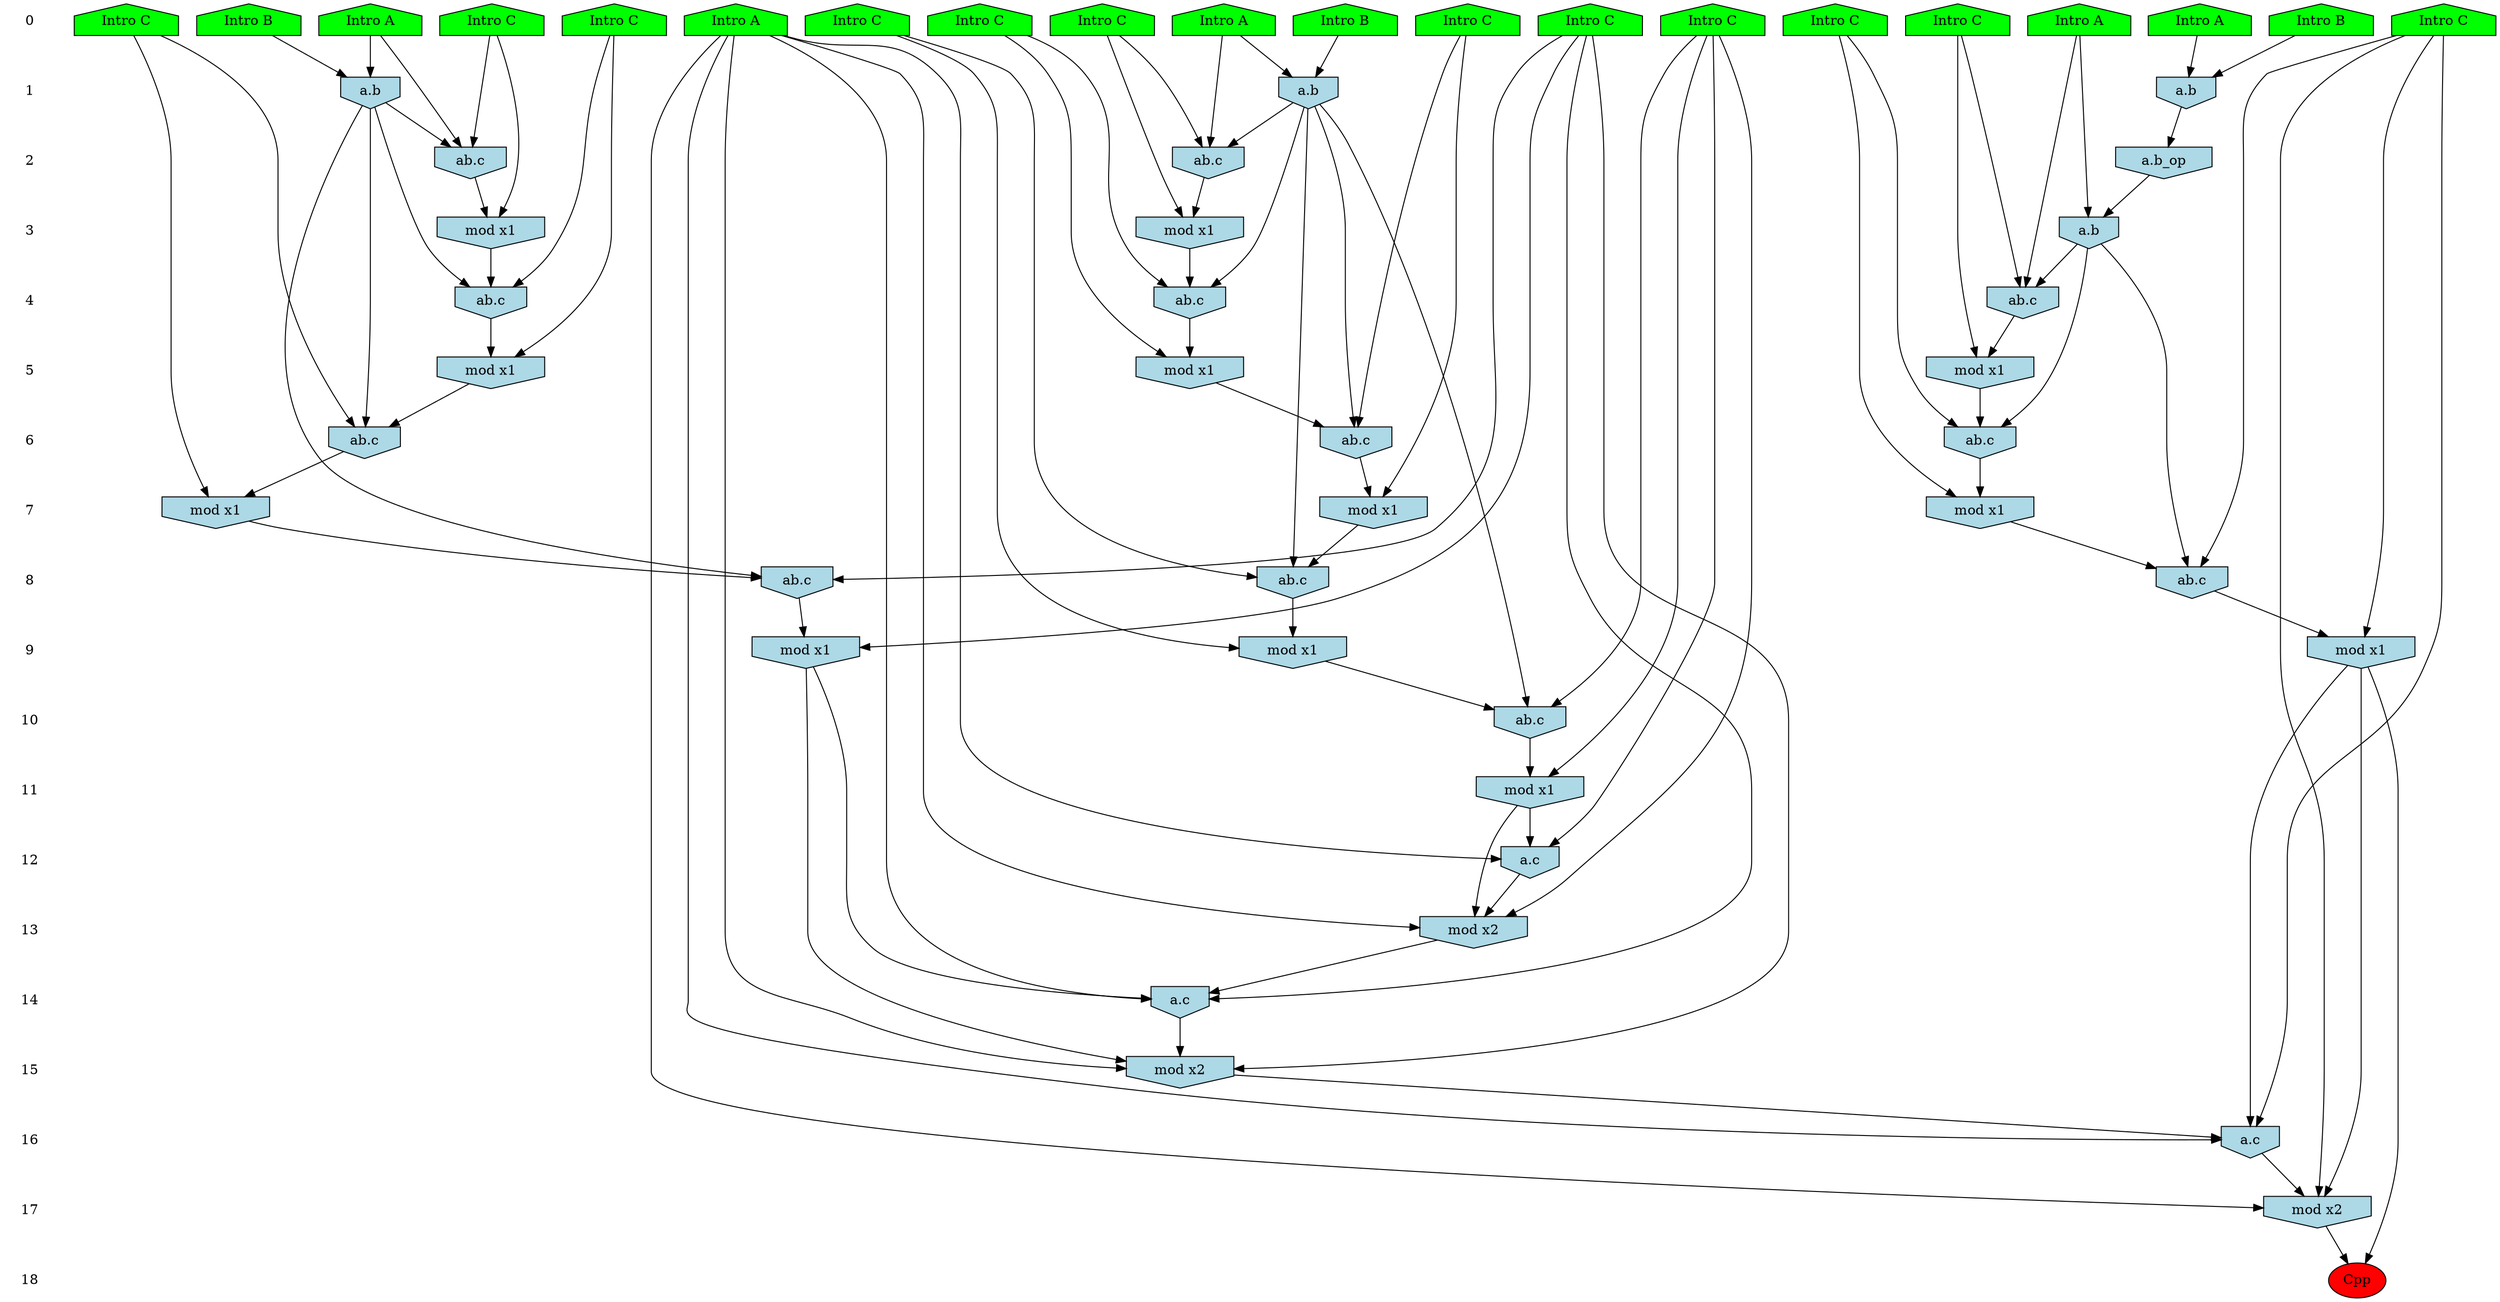 /* Compression of 1 causal flows obtained in average at 1.923433E+01 t.u */
/* Compressed causal flows were: [3511] */
digraph G{
 ranksep=.5 ; 
{ rank = same ; "0" [shape=plaintext] ; node_1 [label ="Intro B", shape=house, style=filled, fillcolor=green] ;
node_2 [label ="Intro A", shape=house, style=filled, fillcolor=green] ;
node_3 [label ="Intro A", shape=house, style=filled, fillcolor=green] ;
node_4 [label ="Intro B", shape=house, style=filled, fillcolor=green] ;
node_5 [label ="Intro A", shape=house, style=filled, fillcolor=green] ;
node_6 [label ="Intro A", shape=house, style=filled, fillcolor=green] ;
node_7 [label ="Intro A", shape=house, style=filled, fillcolor=green] ;
node_8 [label ="Intro B", shape=house, style=filled, fillcolor=green] ;
node_9 [label ="Intro C", shape=house, style=filled, fillcolor=green] ;
node_10 [label ="Intro C", shape=house, style=filled, fillcolor=green] ;
node_11 [label ="Intro C", shape=house, style=filled, fillcolor=green] ;
node_12 [label ="Intro C", shape=house, style=filled, fillcolor=green] ;
node_13 [label ="Intro C", shape=house, style=filled, fillcolor=green] ;
node_14 [label ="Intro C", shape=house, style=filled, fillcolor=green] ;
node_15 [label ="Intro C", shape=house, style=filled, fillcolor=green] ;
node_16 [label ="Intro C", shape=house, style=filled, fillcolor=green] ;
node_17 [label ="Intro C", shape=house, style=filled, fillcolor=green] ;
node_18 [label ="Intro C", shape=house, style=filled, fillcolor=green] ;
node_19 [label ="Intro C", shape=house, style=filled, fillcolor=green] ;
node_20 [label ="Intro C", shape=house, style=filled, fillcolor=green] ;
}
{ rank = same ; "1" [shape=plaintext] ; node_21 [label="a.b", shape=invhouse, style=filled, fillcolor = lightblue] ;
node_23 [label="a.b", shape=invhouse, style=filled, fillcolor = lightblue] ;
node_31 [label="a.b", shape=invhouse, style=filled, fillcolor = lightblue] ;
}
{ rank = same ; "2" [shape=plaintext] ; node_22 [label="ab.c", shape=invhouse, style=filled, fillcolor = lightblue] ;
node_32 [label="a.b_op", shape=invhouse, style=filled, fillcolor = lightblue] ;
node_34 [label="ab.c", shape=invhouse, style=filled, fillcolor = lightblue] ;
}
{ rank = same ; "3" [shape=plaintext] ; node_24 [label="mod x1", shape=invhouse, style=filled, fillcolor = lightblue] ;
node_36 [label="mod x1", shape=invhouse, style=filled, fillcolor = lightblue] ;
node_43 [label="a.b", shape=invhouse, style=filled, fillcolor = lightblue] ;
}
{ rank = same ; "4" [shape=plaintext] ; node_25 [label="ab.c", shape=invhouse, style=filled, fillcolor = lightblue] ;
node_37 [label="ab.c", shape=invhouse, style=filled, fillcolor = lightblue] ;
node_44 [label="ab.c", shape=invhouse, style=filled, fillcolor = lightblue] ;
}
{ rank = same ; "5" [shape=plaintext] ; node_26 [label="mod x1", shape=invhouse, style=filled, fillcolor = lightblue] ;
node_38 [label="mod x1", shape=invhouse, style=filled, fillcolor = lightblue] ;
node_45 [label="mod x1", shape=invhouse, style=filled, fillcolor = lightblue] ;
}
{ rank = same ; "6" [shape=plaintext] ; node_27 [label="ab.c", shape=invhouse, style=filled, fillcolor = lightblue] ;
node_39 [label="ab.c", shape=invhouse, style=filled, fillcolor = lightblue] ;
node_47 [label="ab.c", shape=invhouse, style=filled, fillcolor = lightblue] ;
}
{ rank = same ; "7" [shape=plaintext] ; node_28 [label="mod x1", shape=invhouse, style=filled, fillcolor = lightblue] ;
node_40 [label="mod x1", shape=invhouse, style=filled, fillcolor = lightblue] ;
node_48 [label="mod x1", shape=invhouse, style=filled, fillcolor = lightblue] ;
}
{ rank = same ; "8" [shape=plaintext] ; node_29 [label="ab.c", shape=invhouse, style=filled, fillcolor = lightblue] ;
node_41 [label="ab.c", shape=invhouse, style=filled, fillcolor = lightblue] ;
node_49 [label="ab.c", shape=invhouse, style=filled, fillcolor = lightblue] ;
}
{ rank = same ; "9" [shape=plaintext] ; node_30 [label="mod x1", shape=invhouse, style=filled, fillcolor = lightblue] ;
node_42 [label="mod x1", shape=invhouse, style=filled, fillcolor = lightblue] ;
node_51 [label="mod x1", shape=invhouse, style=filled, fillcolor = lightblue] ;
}
{ rank = same ; "10" [shape=plaintext] ; node_33 [label="ab.c", shape=invhouse, style=filled, fillcolor = lightblue] ;
}
{ rank = same ; "11" [shape=plaintext] ; node_35 [label="mod x1", shape=invhouse, style=filled, fillcolor = lightblue] ;
}
{ rank = same ; "12" [shape=plaintext] ; node_46 [label="a.c", shape=invhouse, style=filled, fillcolor = lightblue] ;
}
{ rank = same ; "13" [shape=plaintext] ; node_50 [label="mod x2", shape=invhouse, style=filled, fillcolor = lightblue] ;
}
{ rank = same ; "14" [shape=plaintext] ; node_52 [label="a.c", shape=invhouse, style=filled, fillcolor = lightblue] ;
}
{ rank = same ; "15" [shape=plaintext] ; node_53 [label="mod x2", shape=invhouse, style=filled, fillcolor = lightblue] ;
}
{ rank = same ; "16" [shape=plaintext] ; node_54 [label="a.c", shape=invhouse, style=filled, fillcolor = lightblue] ;
}
{ rank = same ; "17" [shape=plaintext] ; node_55 [label="mod x2", shape=invhouse, style=filled, fillcolor = lightblue] ;
}
{ rank = same ; "18" [shape=plaintext] ; node_56 [label ="Cpp", style=filled, fillcolor=red] ;
}
"0" -> "1" [style="invis"]; 
"1" -> "2" [style="invis"]; 
"2" -> "3" [style="invis"]; 
"3" -> "4" [style="invis"]; 
"4" -> "5" [style="invis"]; 
"5" -> "6" [style="invis"]; 
"6" -> "7" [style="invis"]; 
"7" -> "8" [style="invis"]; 
"8" -> "9" [style="invis"]; 
"9" -> "10" [style="invis"]; 
"10" -> "11" [style="invis"]; 
"11" -> "12" [style="invis"]; 
"12" -> "13" [style="invis"]; 
"13" -> "14" [style="invis"]; 
"14" -> "15" [style="invis"]; 
"15" -> "16" [style="invis"]; 
"16" -> "17" [style="invis"]; 
"17" -> "18" [style="invis"]; 
node_3 -> node_21
node_4 -> node_21
node_3 -> node_22
node_9 -> node_22
node_21 -> node_22
node_1 -> node_23
node_7 -> node_23
node_9 -> node_24
node_22 -> node_24
node_20 -> node_25
node_21 -> node_25
node_24 -> node_25
node_20 -> node_26
node_25 -> node_26
node_13 -> node_27
node_21 -> node_27
node_26 -> node_27
node_13 -> node_28
node_27 -> node_28
node_15 -> node_29
node_21 -> node_29
node_28 -> node_29
node_15 -> node_30
node_29 -> node_30
node_5 -> node_31
node_8 -> node_31
node_23 -> node_32
node_12 -> node_33
node_21 -> node_33
node_30 -> node_33
node_5 -> node_34
node_16 -> node_34
node_31 -> node_34
node_12 -> node_35
node_33 -> node_35
node_16 -> node_36
node_34 -> node_36
node_19 -> node_37
node_31 -> node_37
node_36 -> node_37
node_19 -> node_38
node_37 -> node_38
node_10 -> node_39
node_31 -> node_39
node_38 -> node_39
node_10 -> node_40
node_39 -> node_40
node_11 -> node_41
node_31 -> node_41
node_40 -> node_41
node_11 -> node_42
node_41 -> node_42
node_6 -> node_43
node_32 -> node_43
node_6 -> node_44
node_17 -> node_44
node_43 -> node_44
node_17 -> node_45
node_44 -> node_45
node_2 -> node_46
node_12 -> node_46
node_35 -> node_46
node_14 -> node_47
node_43 -> node_47
node_45 -> node_47
node_14 -> node_48
node_47 -> node_48
node_18 -> node_49
node_43 -> node_49
node_48 -> node_49
node_2 -> node_50
node_12 -> node_50
node_35 -> node_50
node_46 -> node_50
node_18 -> node_51
node_49 -> node_51
node_2 -> node_52
node_11 -> node_52
node_42 -> node_52
node_50 -> node_52
node_2 -> node_53
node_11 -> node_53
node_42 -> node_53
node_52 -> node_53
node_2 -> node_54
node_18 -> node_54
node_51 -> node_54
node_53 -> node_54
node_2 -> node_55
node_18 -> node_55
node_51 -> node_55
node_54 -> node_55
node_51 -> node_56
node_55 -> node_56
}
/*
 Dot generation time: 0.000222
*/
